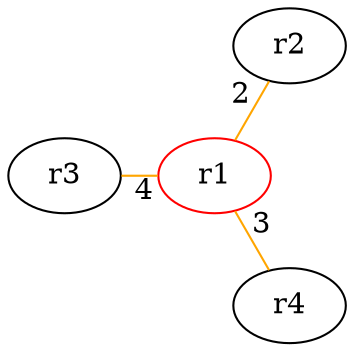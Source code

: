 graph G {
	graph [layout=twopi]
	r1 [color="red"]
	{r1} -- {r2} [label="2", color="orange"]
	{r1} -- {r3} [label="4", color="orange"]
	{r1} -- {r4} [label="3", color="orange"]
	{r2} -- {r3} [label="3", style=invis]
	{r2} -- {r4} [label="2", style=invis]
	{r3} -- {r4} [label="1", style=invis]
}
